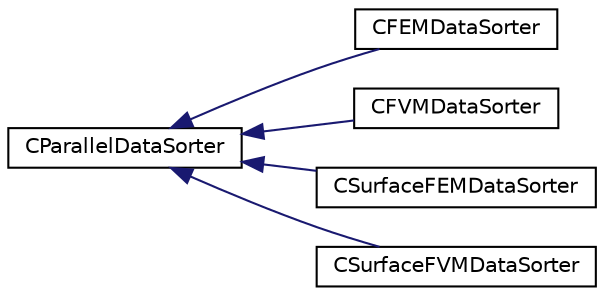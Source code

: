 digraph "Graphical Class Hierarchy"
{
  edge [fontname="Helvetica",fontsize="10",labelfontname="Helvetica",labelfontsize="10"];
  node [fontname="Helvetica",fontsize="10",shape=record];
  rankdir="LR";
  Node0 [label="CParallelDataSorter",height=0.2,width=0.4,color="black", fillcolor="white", style="filled",URL="$class_c_parallel_data_sorter.html"];
  Node0 -> Node1 [dir="back",color="midnightblue",fontsize="10",style="solid",fontname="Helvetica"];
  Node1 [label="CFEMDataSorter",height=0.2,width=0.4,color="black", fillcolor="white", style="filled",URL="$class_c_f_e_m_data_sorter.html"];
  Node0 -> Node2 [dir="back",color="midnightblue",fontsize="10",style="solid",fontname="Helvetica"];
  Node2 [label="CFVMDataSorter",height=0.2,width=0.4,color="black", fillcolor="white", style="filled",URL="$class_c_f_v_m_data_sorter.html"];
  Node0 -> Node3 [dir="back",color="midnightblue",fontsize="10",style="solid",fontname="Helvetica"];
  Node3 [label="CSurfaceFEMDataSorter",height=0.2,width=0.4,color="black", fillcolor="white", style="filled",URL="$class_c_surface_f_e_m_data_sorter.html"];
  Node0 -> Node4 [dir="back",color="midnightblue",fontsize="10",style="solid",fontname="Helvetica"];
  Node4 [label="CSurfaceFVMDataSorter",height=0.2,width=0.4,color="black", fillcolor="white", style="filled",URL="$class_c_surface_f_v_m_data_sorter.html"];
}
